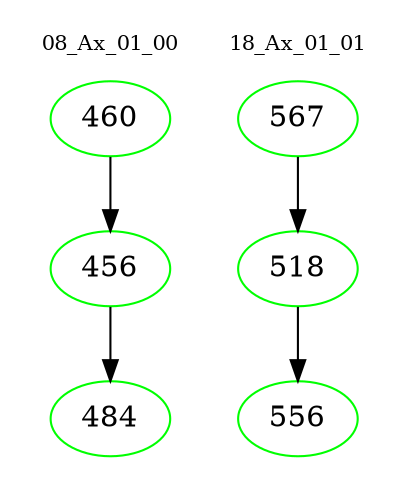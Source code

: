 digraph{
subgraph cluster_0 {
color = white
label = "08_Ax_01_00";
fontsize=10;
T0_460 [label="460", color="green"]
T0_460 -> T0_456 [color="black"]
T0_456 [label="456", color="green"]
T0_456 -> T0_484 [color="black"]
T0_484 [label="484", color="green"]
}
subgraph cluster_1 {
color = white
label = "18_Ax_01_01";
fontsize=10;
T1_567 [label="567", color="green"]
T1_567 -> T1_518 [color="black"]
T1_518 [label="518", color="green"]
T1_518 -> T1_556 [color="black"]
T1_556 [label="556", color="green"]
}
}
